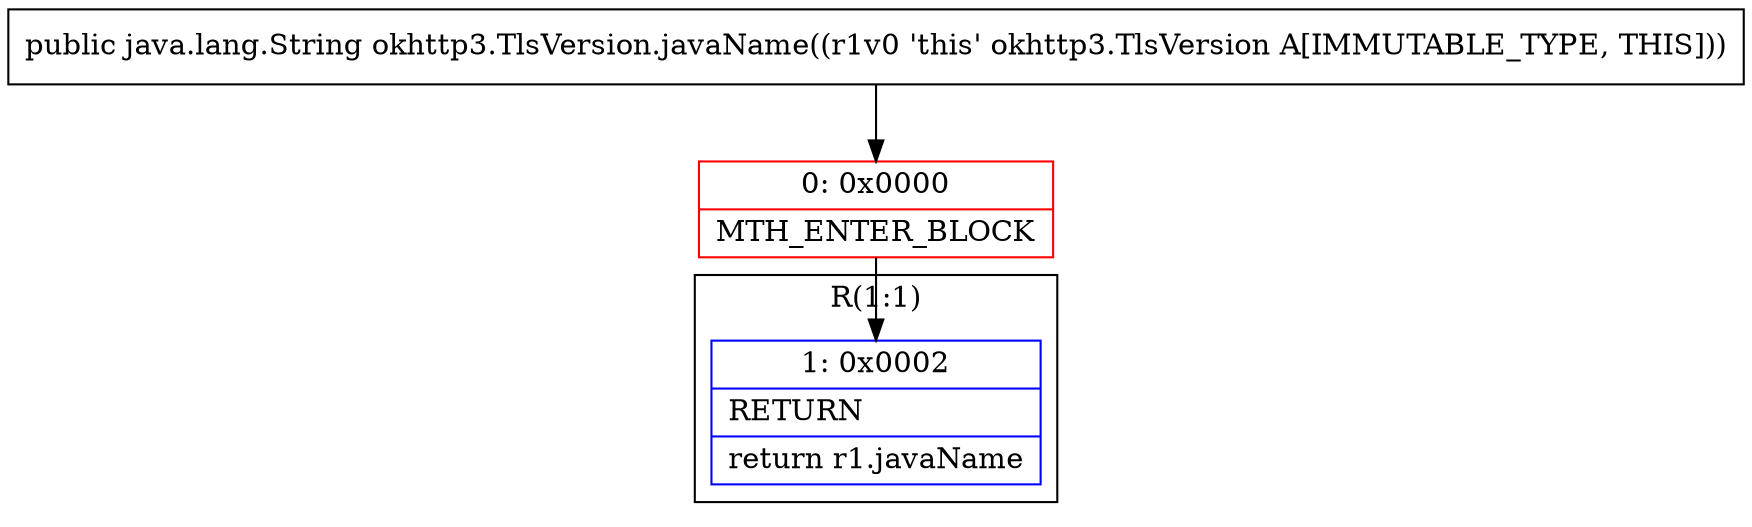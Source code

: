 digraph "CFG forokhttp3.TlsVersion.javaName()Ljava\/lang\/String;" {
subgraph cluster_Region_739611238 {
label = "R(1:1)";
node [shape=record,color=blue];
Node_1 [shape=record,label="{1\:\ 0x0002|RETURN\l|return r1.javaName\l}"];
}
Node_0 [shape=record,color=red,label="{0\:\ 0x0000|MTH_ENTER_BLOCK\l}"];
MethodNode[shape=record,label="{public java.lang.String okhttp3.TlsVersion.javaName((r1v0 'this' okhttp3.TlsVersion A[IMMUTABLE_TYPE, THIS])) }"];
MethodNode -> Node_0;
Node_0 -> Node_1;
}

